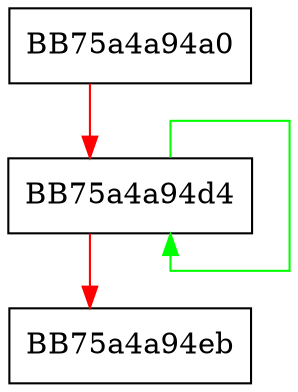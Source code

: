digraph SSE_divpd {
  node [shape="box"];
  graph [splines=ortho];
  BB75a4a94a0 -> BB75a4a94d4 [color="red"];
  BB75a4a94d4 -> BB75a4a94d4 [color="green"];
  BB75a4a94d4 -> BB75a4a94eb [color="red"];
}
